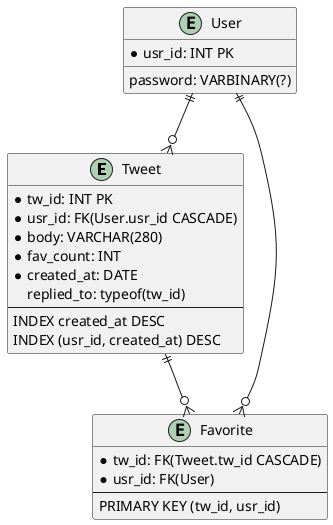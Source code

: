 
@startuml
entity Tweet {
    * tw_id: INT PK
    * usr_id: FK(User.usr_id CASCADE)
    * body: VARCHAR(280)
    * fav_count: INT
    * created_at: DATE
    replied_to: typeof(tw_id)
    --
    INDEX created_at DESC
    INDEX (usr_id, created_at) DESC
}
entity User {
    * usr_id: INT PK
    password: VARBINARY(?)
}
entity Favorite {
    * tw_id: FK(Tweet.tw_id CASCADE)
    * usr_id: FK(User)
    --
    PRIMARY KEY (tw_id, usr_id)
}
User ||--o{ Tweet
User ||--o{ Favorite
Tweet ||--o{ Favorite
@enduml